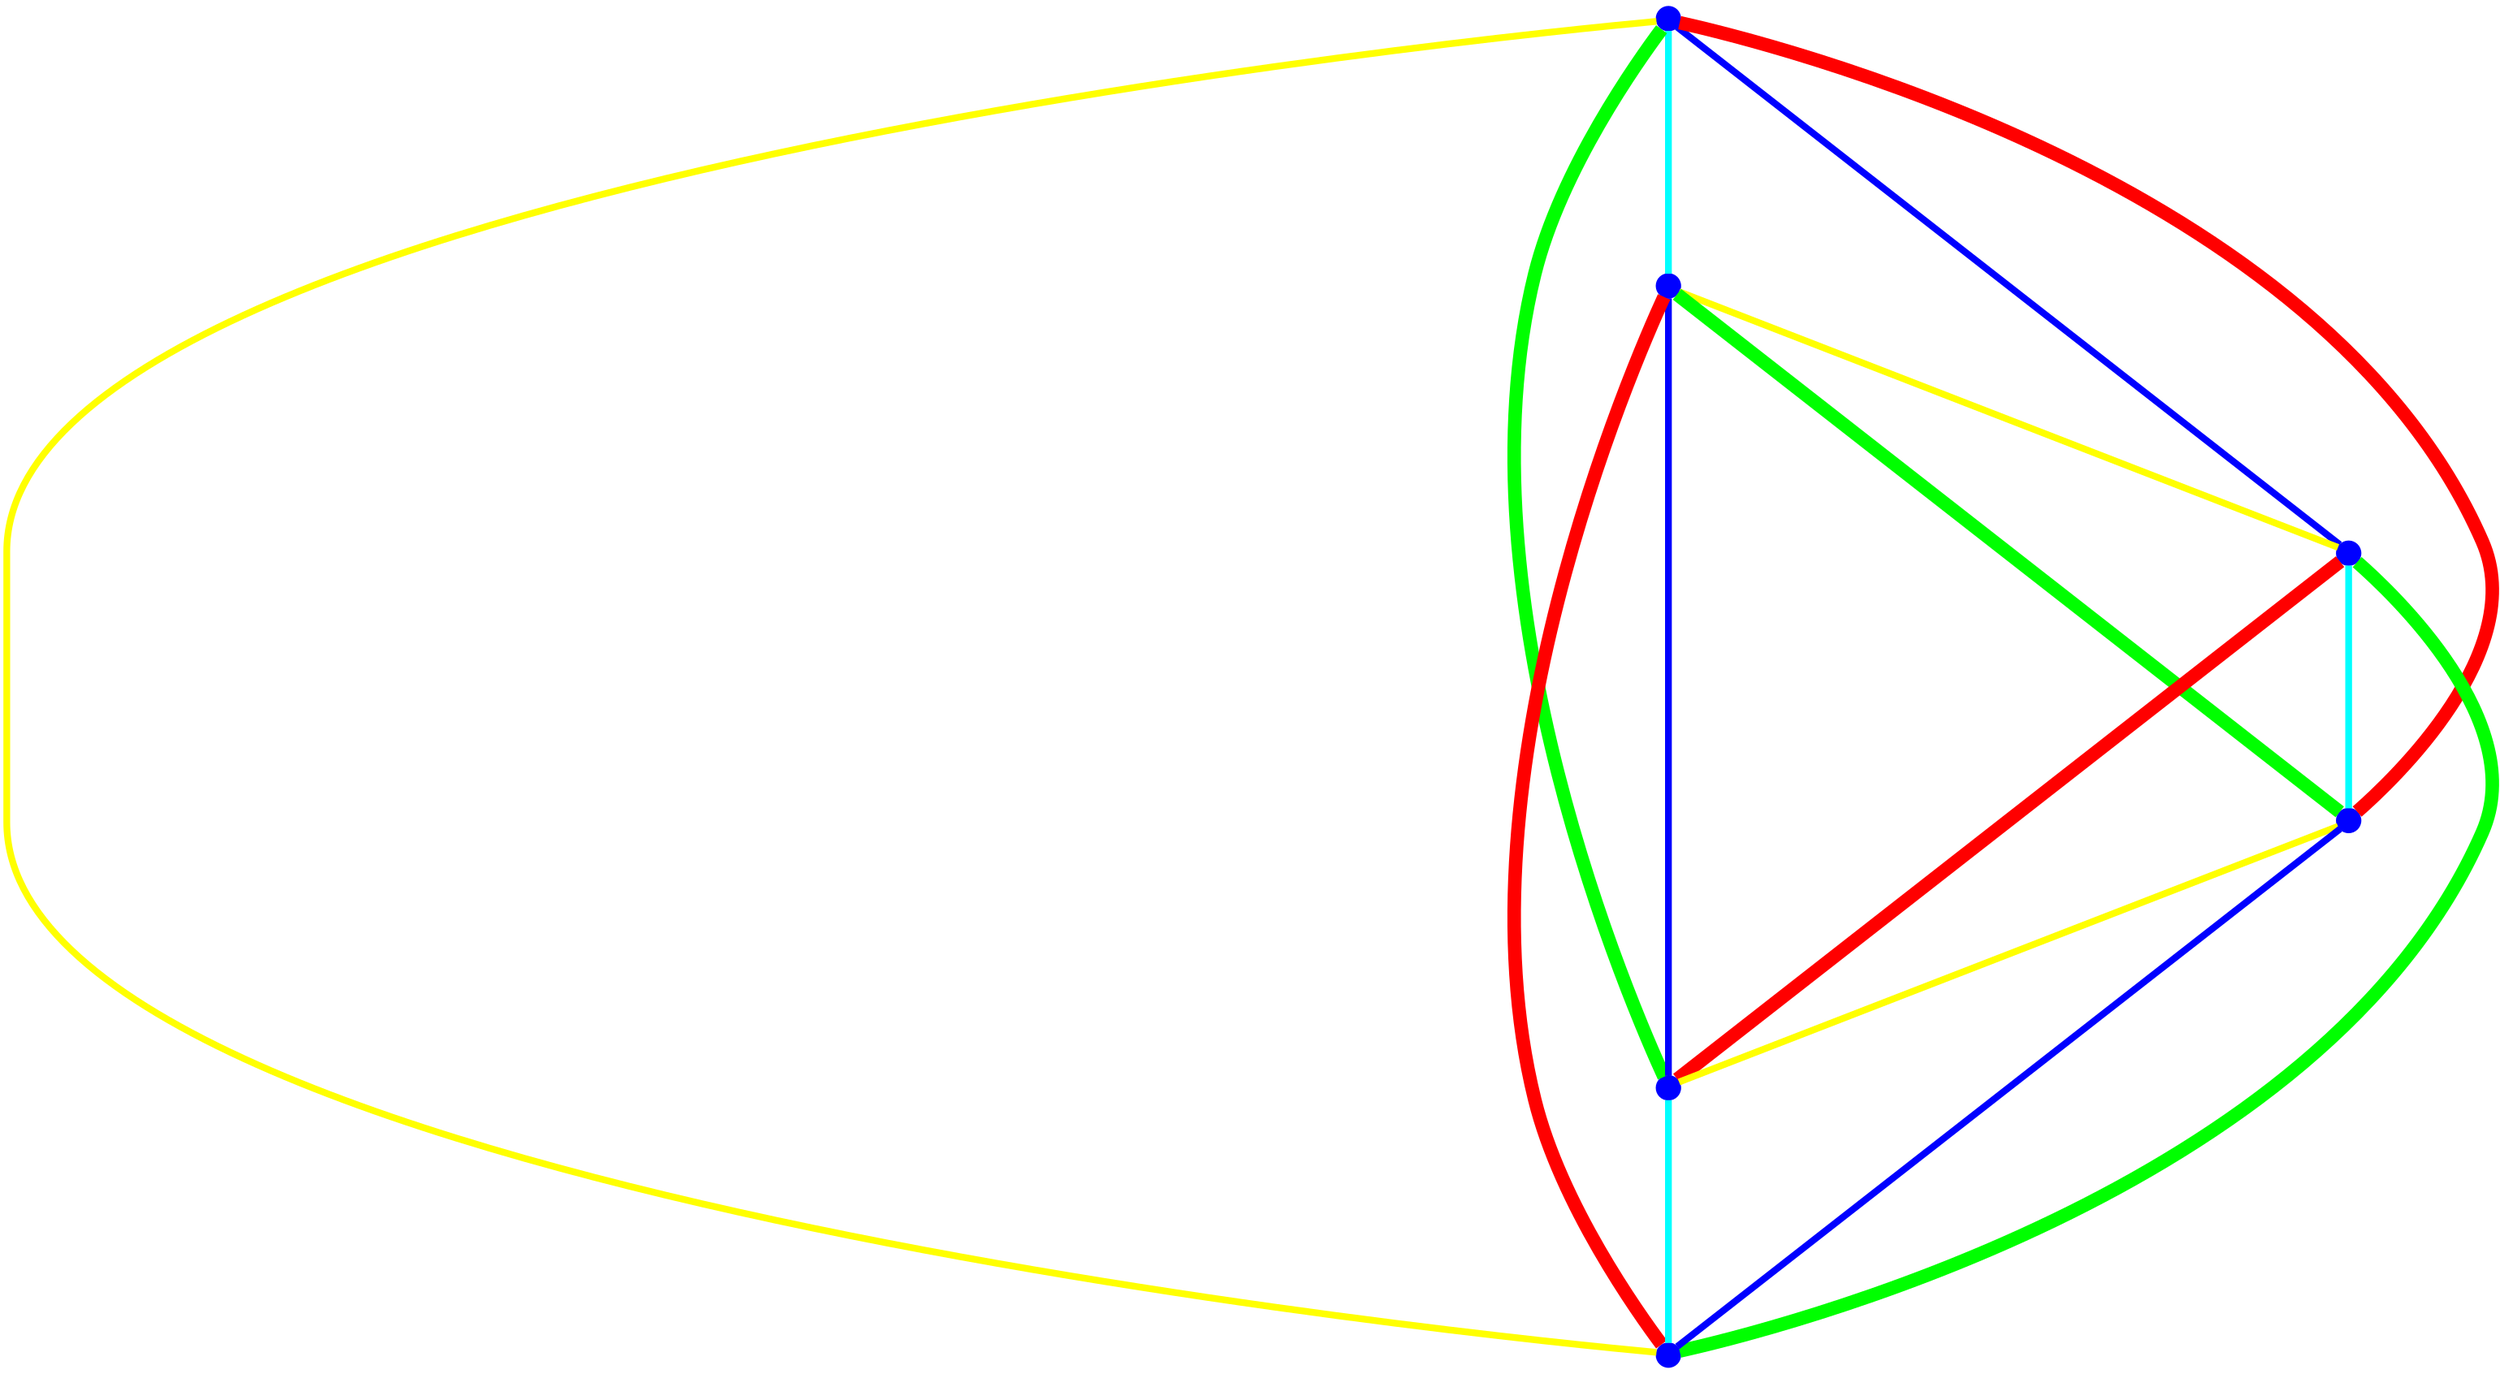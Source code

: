 graph {
ranksep=2
nodesep=2
node [label="" shape=circle style=filled fixedsize=true color=blue fillcolor=blue width=0.2];
"1" -- "2" [style="solid",penwidth="4",color="cyan"];
"1" -- "3" [style="solid",penwidth="4",color="blue"];
"1" -- "4" [style="solid",penwidth="8",color="red"];
"1" -- "5" [style="solid",penwidth="8",color="green"];
"1" -- "6" [style="solid",penwidth="4",color="yellow"];
"2" -- "3" [style="solid",penwidth="4",color="yellow"];
"2" -- "4" [style="solid",penwidth="8",color="green"];
"2" -- "5" [style="solid",penwidth="4",color="blue"];
"2" -- "6" [style="solid",penwidth="8",color="red"];
"3" -- "4" [style="solid",penwidth="4",color="cyan"];
"3" -- "5" [style="solid",penwidth="8",color="red"];
"3" -- "6" [style="solid",penwidth="8",color="green"];
"4" -- "5" [style="solid",penwidth="4",color="yellow"];
"4" -- "6" [style="solid",penwidth="4",color="blue"];
"5" -- "6" [style="solid",penwidth="4",color="cyan"];
}
